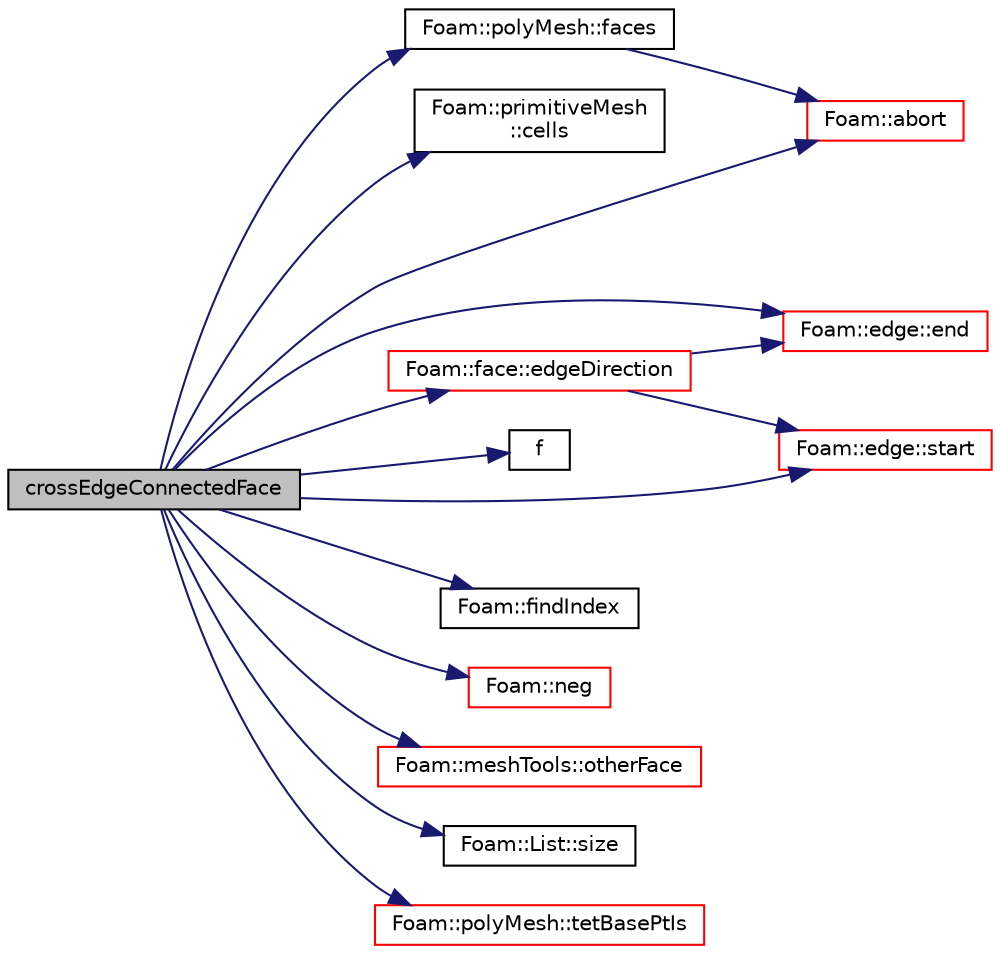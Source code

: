 digraph "crossEdgeConnectedFace"
{
  bgcolor="transparent";
  edge [fontname="Helvetica",fontsize="10",labelfontname="Helvetica",labelfontsize="10"];
  node [fontname="Helvetica",fontsize="10",shape=record];
  rankdir="LR";
  Node1802 [label="crossEdgeConnectedFace",height=0.2,width=0.4,color="black", fillcolor="grey75", style="filled", fontcolor="black"];
  Node1802 -> Node1803 [color="midnightblue",fontsize="10",style="solid",fontname="Helvetica"];
  Node1803 [label="Foam::abort",height=0.2,width=0.4,color="red",URL="$a21851.html#a447107a607d03e417307c203fa5fb44b"];
  Node1802 -> Node1848 [color="midnightblue",fontsize="10",style="solid",fontname="Helvetica"];
  Node1848 [label="Foam::primitiveMesh\l::cells",height=0.2,width=0.4,color="black",URL="$a28685.html#af19bf800d725a623c7b1d0101d65e7d3"];
  Node1802 -> Node1849 [color="midnightblue",fontsize="10",style="solid",fontname="Helvetica"];
  Node1849 [label="Foam::face::edgeDirection",height=0.2,width=0.4,color="red",URL="$a28369.html#a51c97b3c3d8a48cca8b5b5de600af185",tooltip="Return the edge direction on the face. "];
  Node1849 -> Node1850 [color="midnightblue",fontsize="10",style="solid",fontname="Helvetica"];
  Node1850 [label="Foam::edge::end",height=0.2,width=0.4,color="red",URL="$a28361.html#a5ac1c619caccdf5bcf8c3d58a409849f",tooltip="Return end vertex label. "];
  Node1849 -> Node1854 [color="midnightblue",fontsize="10",style="solid",fontname="Helvetica"];
  Node1854 [label="Foam::edge::start",height=0.2,width=0.4,color="red",URL="$a28361.html#afe56bdd2031bbf8321e35e2330c0b990",tooltip="Return start vertex label. "];
  Node1802 -> Node1850 [color="midnightblue",fontsize="10",style="solid",fontname="Helvetica"];
  Node1802 -> Node1855 [color="midnightblue",fontsize="10",style="solid",fontname="Helvetica"];
  Node1855 [label="f",height=0.2,width=0.4,color="black",URL="$a18335.html#a888be93833ac7a23170555c69c690288"];
  Node1802 -> Node1856 [color="midnightblue",fontsize="10",style="solid",fontname="Helvetica"];
  Node1856 [label="Foam::polyMesh::faces",height=0.2,width=0.4,color="black",URL="$a28565.html#a431c0a24765f0bb6d32f6a03ce0e9b57",tooltip="Return raw faces. "];
  Node1856 -> Node1803 [color="midnightblue",fontsize="10",style="solid",fontname="Helvetica"];
  Node1802 -> Node1857 [color="midnightblue",fontsize="10",style="solid",fontname="Helvetica"];
  Node1857 [label="Foam::findIndex",height=0.2,width=0.4,color="black",URL="$a21851.html#ac16695f83f370df159eed19f92d095fb",tooltip="Find first occurence of given element and return index,. "];
  Node1802 -> Node1858 [color="midnightblue",fontsize="10",style="solid",fontname="Helvetica"];
  Node1858 [label="Foam::neg",height=0.2,width=0.4,color="red",URL="$a21851.html#aad5b44612e484eb87fcea79a3d19ee04"];
  Node1802 -> Node1859 [color="midnightblue",fontsize="10",style="solid",fontname="Helvetica"];
  Node1859 [label="Foam::meshTools::otherFace",height=0.2,width=0.4,color="red",URL="$a21883.html#acca957db1c76da23620cfb99c90b2878",tooltip="Return face on cell using edgeI but not facei. Throws error. "];
  Node1802 -> Node1864 [color="midnightblue",fontsize="10",style="solid",fontname="Helvetica"];
  Node1864 [label="Foam::List::size",height=0.2,width=0.4,color="black",URL="$a26833.html#a8a5f6fa29bd4b500caf186f60245b384",tooltip="Override size to be inconsistent with allocated storage. "];
  Node1802 -> Node1854 [color="midnightblue",fontsize="10",style="solid",fontname="Helvetica"];
  Node1802 -> Node1911 [color="midnightblue",fontsize="10",style="solid",fontname="Helvetica"];
  Node1911 [label="Foam::polyMesh::tetBasePtIs",height=0.2,width=0.4,color="red",URL="$a28565.html#a4a7c8f492ae67f94fd90eed12d6fd79a",tooltip="Return the tetBasePtIs. "];
}
